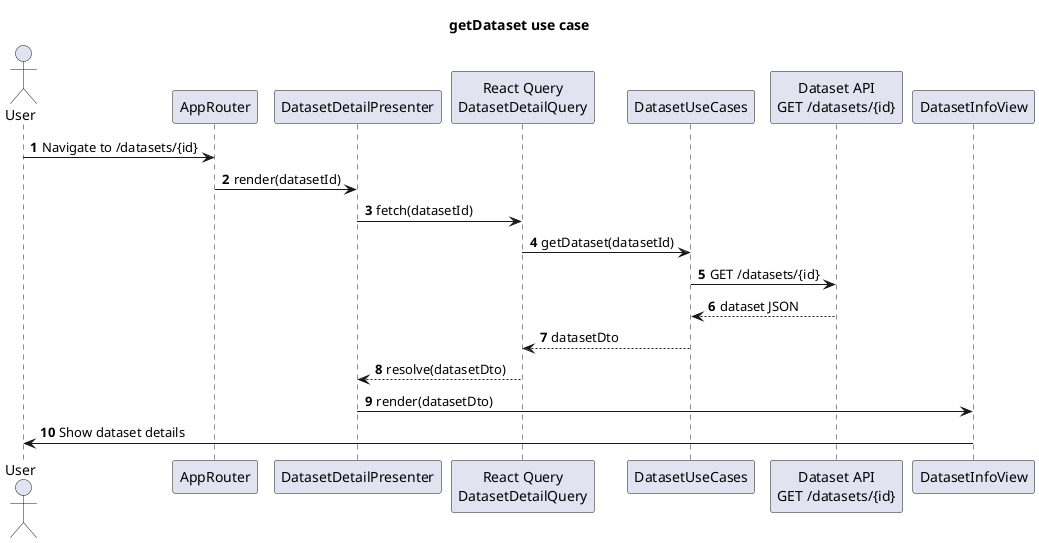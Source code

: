 @startuml
title getDataset use case
autonumber

actor User

participant "AppRouter" as Router
participant "DatasetDetailPresenter" as DatasetPresenter
participant "React Query\nDatasetDetailQuery" as DatasetQuery
participant "DatasetUseCases" as DatasetUC
participant "Dataset API\nGET /datasets/{id}" as DatasetApi
participant "DatasetInfoView" as DatasetInfoView

User -> Router : Navigate to /datasets/{id}
Router -> DatasetPresenter : render(datasetId)
DatasetPresenter -> DatasetQuery : fetch(datasetId)
DatasetQuery -> DatasetUC : getDataset(datasetId)
DatasetUC -> DatasetApi : GET /datasets/{id}
DatasetApi --> DatasetUC : dataset JSON
DatasetUC --> DatasetQuery : datasetDto
DatasetQuery --> DatasetPresenter : resolve(datasetDto)
DatasetPresenter -> DatasetInfoView : render(datasetDto)
DatasetInfoView -> User : Show dataset details

@enduml
